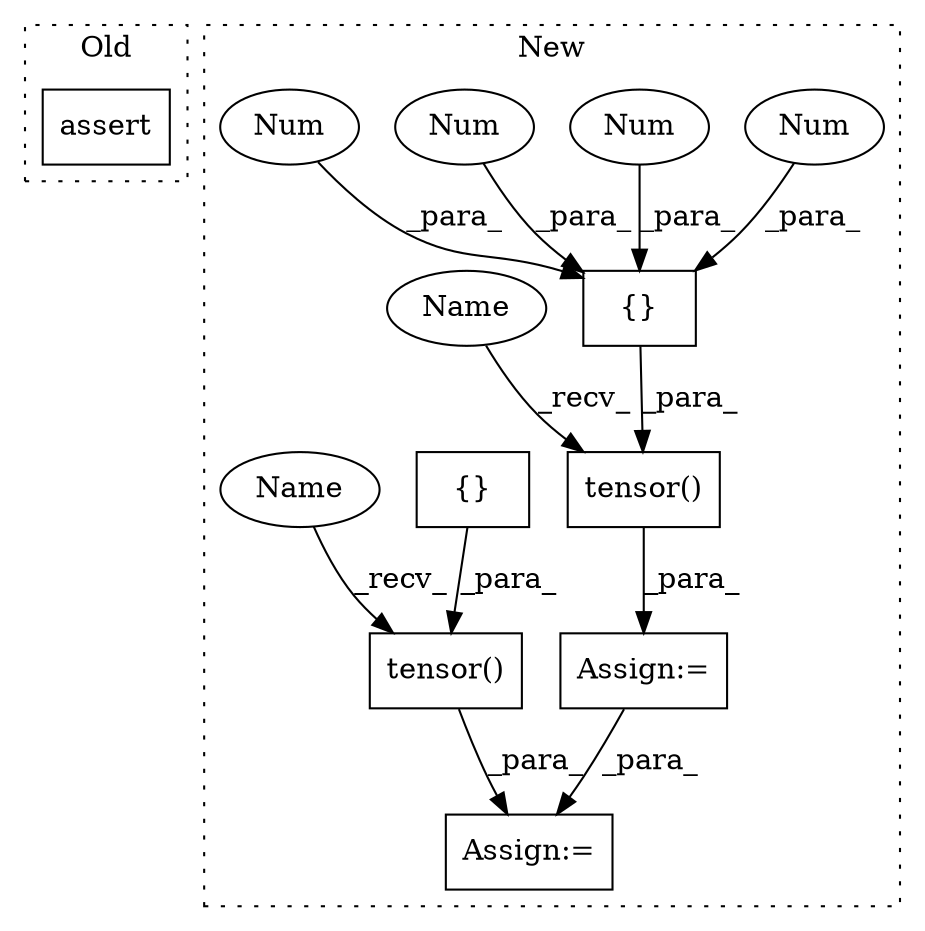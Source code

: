 digraph G {
subgraph cluster0 {
1 [label="assert" a="65" s="1450" l="7" shape="box"];
label = "Old";
style="dotted";
}
subgraph cluster1 {
2 [label="tensor()" a="75" s="950,976" l="13,1" shape="box"];
3 [label="{}" a="59" s="963,975" l="1,0" shape="box"];
4 [label="Num" a="76" s="968" l="1" shape="ellipse"];
5 [label="tensor()" a="75" s="909,935" l="13,1" shape="box"];
6 [label="{}" a="59" s="922,934" l="1,0" shape="box"];
7 [label="Num" a="76" s="974" l="1" shape="ellipse"];
8 [label="Num" a="76" s="964" l="2" shape="ellipse"];
9 [label="Num" a="76" s="971" l="1" shape="ellipse"];
10 [label="Assign:=" a="68" s="987" l="3" shape="box"];
11 [label="Assign:=" a="68" s="947" l="3" shape="box"];
12 [label="Name" a="87" s="950" l="5" shape="ellipse"];
13 [label="Name" a="87" s="909" l="5" shape="ellipse"];
label = "New";
style="dotted";
}
2 -> 11 [label="_para_"];
3 -> 2 [label="_para_"];
4 -> 3 [label="_para_"];
5 -> 10 [label="_para_"];
6 -> 5 [label="_para_"];
7 -> 3 [label="_para_"];
8 -> 3 [label="_para_"];
9 -> 3 [label="_para_"];
11 -> 10 [label="_para_"];
12 -> 2 [label="_recv_"];
13 -> 5 [label="_recv_"];
}